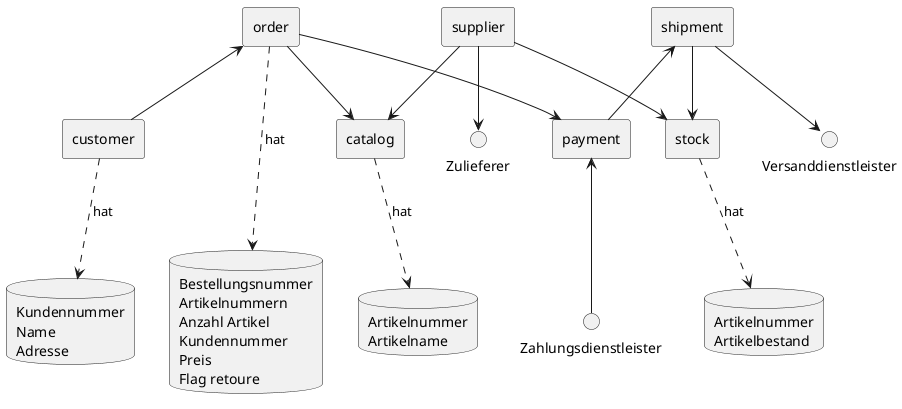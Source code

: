@startuml
skinparam componentStyle rectangle
component customer
component catalog
component stock
component order
component payment
component shipment
component supplier

() Zahlungsdienstleister
() Zulieferer
() Versanddienstleister

database customdata [
    Kundennummer
    Name
    Adresse
]

database catalogdata [
    Artikelnummer
    Artikelname
]

database stockdata [
    Artikelnummer
    Artikelbestand
]

database orderdata [
    Bestellungsnummer
    Artikelnummern
    Anzahl Artikel
    Kundennummer
    Preis
    Flag retoure
]

order --> payment
shipment --> stock
shipment <-- payment
supplier --> stock
order <-- customer
supplier --> catalog
order --> catalog
customer ..> customdata : hat
catalog ..> catalogdata : hat
stock ..> stockdata : hat
order ...> orderdata : hat

payment <-- Zahlungsdienstleister
supplier --> Zulieferer
shipment --> Versanddienstleister

@enduml